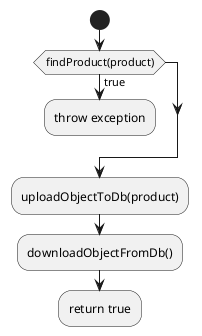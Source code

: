@startuml
'https://plantuml.com/activity-diagram-beta

start
    if (findProduct(product)) is (true) then
        :throw exception;
        kill
    endif
    :uploadObjectToDb(product);
    :downloadObjectFromDb();
    :return true;
@enduml
